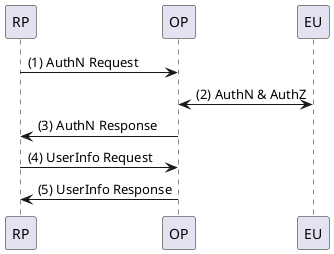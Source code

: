 @startuml oidc_basic_flow

RP -> OP: (1) AuthN Request
EU <-> OP: (2) AuthN & AuthZ
OP -> RP: (3) AuthN Response
RP -> OP: (4) UserInfo Request
OP -> RP: (5) UserInfo Response

@enduml